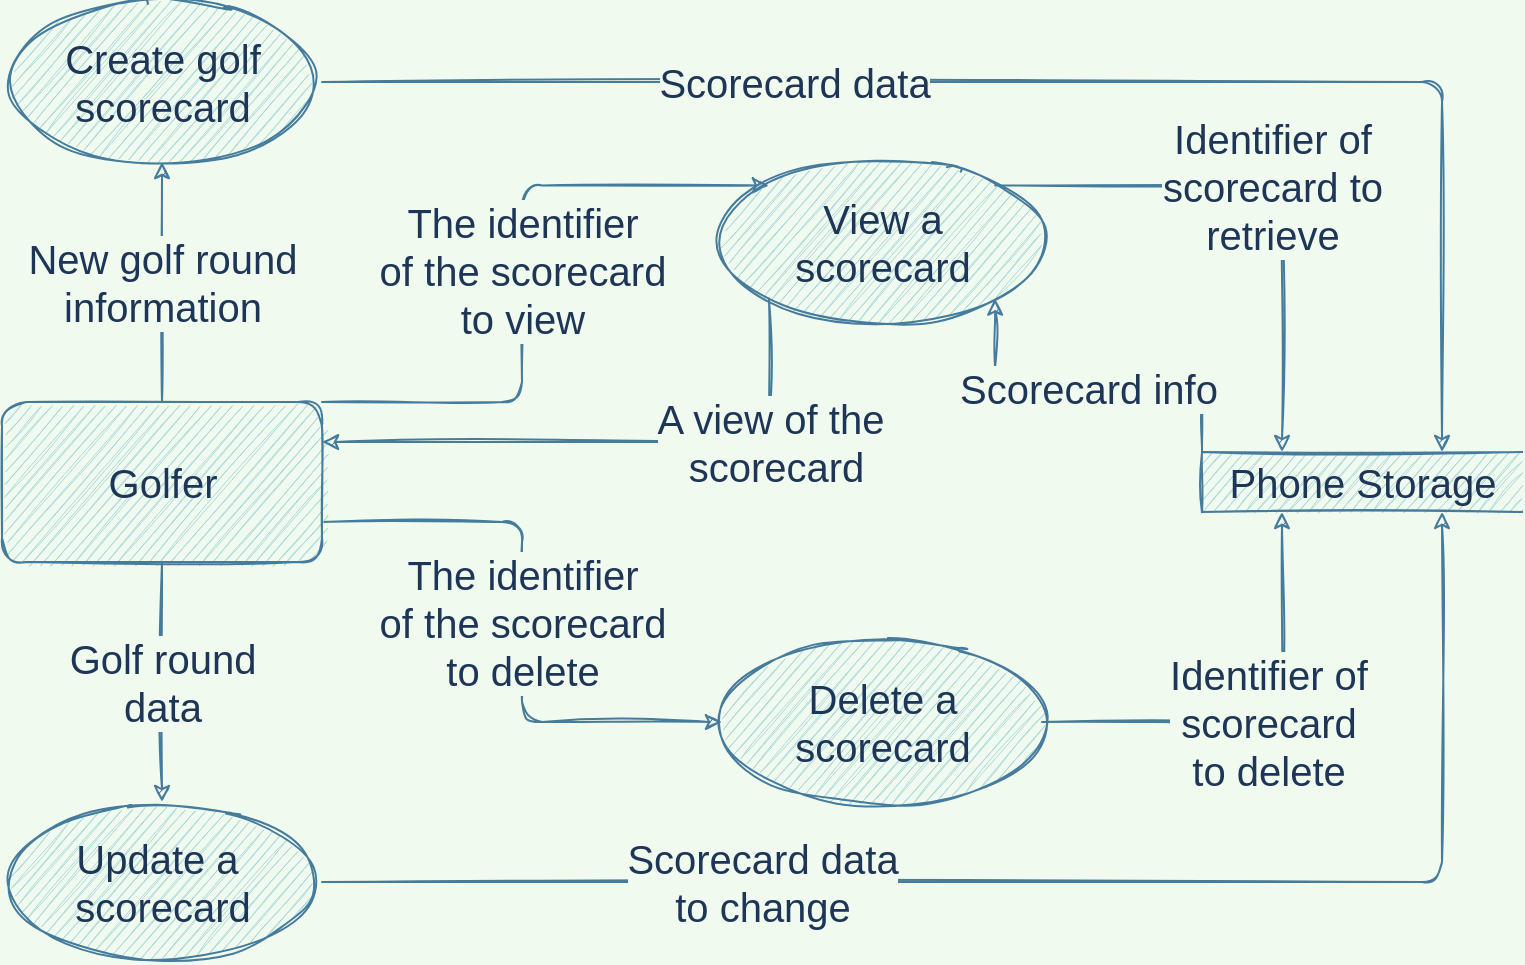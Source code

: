 <mxfile version="20.2.3" type="device"><diagram id="aR50hXzi2aiSx9RfM4xl" name="Page-1"><mxGraphModel dx="1038" dy="641" grid="1" gridSize="10" guides="1" tooltips="1" connect="1" arrows="1" fold="1" page="1" pageScale="1" pageWidth="850" pageHeight="1100" background="#F1FAEE" math="0" shadow="0"><root><mxCell id="0"/><mxCell id="1" parent="0"/><mxCell id="GXDFdrmfWikJUoVr6Ygm-6" value="New golf round &lt;br&gt;information" style="edgeStyle=orthogonalEdgeStyle;rounded=1;orthogonalLoop=1;jettySize=auto;html=1;exitX=0.5;exitY=0;exitDx=0;exitDy=0;entryX=0.5;entryY=1;entryDx=0;entryDy=0;fontSize=20;labelBackgroundColor=#F1FAEE;strokeColor=#457B9D;fontColor=#1D3557;sketch=1;" edge="1" parent="1" source="GXDFdrmfWikJUoVr6Ygm-1" target="GXDFdrmfWikJUoVr6Ygm-2"><mxGeometry relative="1" as="geometry"/></mxCell><mxCell id="GXDFdrmfWikJUoVr6Ygm-9" value="Golf round&lt;br&gt;data" style="edgeStyle=orthogonalEdgeStyle;rounded=1;orthogonalLoop=1;jettySize=auto;html=1;entryX=0.5;entryY=0;entryDx=0;entryDy=0;fontSize=20;labelBackgroundColor=#F1FAEE;strokeColor=#457B9D;fontColor=#1D3557;sketch=1;" edge="1" parent="1" source="GXDFdrmfWikJUoVr6Ygm-1" target="GXDFdrmfWikJUoVr6Ygm-7"><mxGeometry relative="1" as="geometry"/></mxCell><mxCell id="GXDFdrmfWikJUoVr6Ygm-12" value="The identifier&lt;br&gt;of the scorecard&lt;br&gt;to delete" style="edgeStyle=orthogonalEdgeStyle;rounded=1;orthogonalLoop=1;jettySize=auto;html=1;entryX=0;entryY=0.5;entryDx=0;entryDy=0;fontSize=20;exitX=1;exitY=0.75;exitDx=0;exitDy=0;labelBackgroundColor=#F1FAEE;strokeColor=#457B9D;fontColor=#1D3557;sketch=1;" edge="1" parent="1" source="GXDFdrmfWikJUoVr6Ygm-1" target="GXDFdrmfWikJUoVr6Ygm-11"><mxGeometry relative="1" as="geometry"/></mxCell><mxCell id="GXDFdrmfWikJUoVr6Ygm-13" value="The identifier&lt;br&gt;of the scorecard&lt;br&gt;to view" style="edgeStyle=orthogonalEdgeStyle;rounded=1;orthogonalLoop=1;jettySize=auto;html=1;entryX=0;entryY=0;entryDx=0;entryDy=0;fontSize=20;exitX=1;exitY=0;exitDx=0;exitDy=0;labelBackgroundColor=#F1FAEE;strokeColor=#457B9D;fontColor=#1D3557;sketch=1;" edge="1" parent="1" source="GXDFdrmfWikJUoVr6Ygm-1" target="GXDFdrmfWikJUoVr6Ygm-10"><mxGeometry relative="1" as="geometry"><mxPoint x="280" y="240" as="sourcePoint"/><Array as="points"><mxPoint x="340" y="240"/><mxPoint x="340" y="132"/></Array></mxGeometry></mxCell><mxCell id="GXDFdrmfWikJUoVr6Ygm-1" value="&lt;font style=&quot;font-size: 20px;&quot;&gt;Golfer&lt;/font&gt;" style="html=1;dashed=0;whitespace=wrap;rounded=1;fillColor=#A8DADC;strokeColor=#457B9D;fontColor=#1D3557;sketch=1;" vertex="1" parent="1"><mxGeometry x="80" y="240" width="160" height="80" as="geometry"/></mxCell><mxCell id="GXDFdrmfWikJUoVr6Ygm-5" value="Scorecard data" style="edgeStyle=orthogonalEdgeStyle;rounded=1;orthogonalLoop=1;jettySize=auto;html=1;entryX=0.75;entryY=0;entryDx=0;entryDy=0;fontSize=20;labelBackgroundColor=#F1FAEE;strokeColor=#457B9D;fontColor=#1D3557;sketch=1;" edge="1" parent="1" source="GXDFdrmfWikJUoVr6Ygm-2" target="GXDFdrmfWikJUoVr6Ygm-4"><mxGeometry x="-0.368" relative="1" as="geometry"><mxPoint as="offset"/></mxGeometry></mxCell><mxCell id="GXDFdrmfWikJUoVr6Ygm-2" value="Create golf &lt;br&gt;scorecard" style="shape=ellipse;html=1;dashed=0;whitespace=wrap;perimeter=ellipsePerimeter;fontSize=20;rounded=1;fillColor=#A8DADC;strokeColor=#457B9D;fontColor=#1D3557;sketch=1;" vertex="1" parent="1"><mxGeometry x="80" y="40" width="160" height="80" as="geometry"/></mxCell><mxCell id="GXDFdrmfWikJUoVr6Ygm-17" value="Scorecard info" style="edgeStyle=orthogonalEdgeStyle;rounded=1;orthogonalLoop=1;jettySize=auto;html=1;exitX=0;exitY=0;exitDx=0;exitDy=0;entryX=1;entryY=1;entryDx=0;entryDy=0;fontSize=20;labelBackgroundColor=#F1FAEE;strokeColor=#457B9D;fontColor=#1D3557;sketch=1;" edge="1" parent="1" source="GXDFdrmfWikJUoVr6Ygm-4" target="GXDFdrmfWikJUoVr6Ygm-10"><mxGeometry relative="1" as="geometry"/></mxCell><mxCell id="GXDFdrmfWikJUoVr6Ygm-4" value="Phone Storage" style="html=1;dashed=0;whitespace=wrap;shape=partialRectangle;right=0;fontSize=20;rounded=1;fillColor=#A8DADC;strokeColor=#457B9D;fontColor=#1D3557;sketch=1;" vertex="1" parent="1"><mxGeometry x="680" y="265" width="160" height="30" as="geometry"/></mxCell><mxCell id="GXDFdrmfWikJUoVr6Ygm-8" value="Scorecard data&lt;br&gt;to change" style="edgeStyle=orthogonalEdgeStyle;rounded=1;orthogonalLoop=1;jettySize=auto;html=1;exitX=1;exitY=0.5;exitDx=0;exitDy=0;entryX=0.75;entryY=1;entryDx=0;entryDy=0;fontSize=20;labelBackgroundColor=#F1FAEE;strokeColor=#457B9D;fontColor=#1D3557;sketch=1;" edge="1" parent="1" source="GXDFdrmfWikJUoVr6Ygm-7" target="GXDFdrmfWikJUoVr6Ygm-4"><mxGeometry x="-0.41" relative="1" as="geometry"><mxPoint as="offset"/></mxGeometry></mxCell><mxCell id="GXDFdrmfWikJUoVr6Ygm-7" value="Update a&amp;nbsp;&lt;br&gt;scorecard" style="shape=ellipse;html=1;dashed=0;whitespace=wrap;perimeter=ellipsePerimeter;fontSize=20;rounded=1;fillColor=#A8DADC;strokeColor=#457B9D;fontColor=#1D3557;sketch=1;" vertex="1" parent="1"><mxGeometry x="80" y="440" width="160" height="80" as="geometry"/></mxCell><mxCell id="GXDFdrmfWikJUoVr6Ygm-14" value="Identifier of&lt;br&gt;scorecard to&lt;br&gt;retrieve" style="edgeStyle=orthogonalEdgeStyle;rounded=1;orthogonalLoop=1;jettySize=auto;html=1;exitX=1;exitY=0;exitDx=0;exitDy=0;entryX=0.25;entryY=0;entryDx=0;entryDy=0;fontSize=20;labelBackgroundColor=#F1FAEE;strokeColor=#457B9D;fontColor=#1D3557;sketch=1;" edge="1" parent="1" source="GXDFdrmfWikJUoVr6Ygm-10" target="GXDFdrmfWikJUoVr6Ygm-4"><mxGeometry relative="1" as="geometry"/></mxCell><mxCell id="GXDFdrmfWikJUoVr6Ygm-19" value="A view of the&lt;br&gt;&amp;nbsp;scorecard" style="edgeStyle=orthogonalEdgeStyle;rounded=1;orthogonalLoop=1;jettySize=auto;html=1;exitX=0;exitY=1;exitDx=0;exitDy=0;fontSize=20;entryX=1;entryY=0.25;entryDx=0;entryDy=0;labelBackgroundColor=#F1FAEE;strokeColor=#457B9D;fontColor=#1D3557;sketch=1;" edge="1" parent="1" source="GXDFdrmfWikJUoVr6Ygm-10" target="GXDFdrmfWikJUoVr6Ygm-1"><mxGeometry x="-0.514" relative="1" as="geometry"><mxPoint x="270" y="260" as="targetPoint"/><Array as="points"><mxPoint x="463" y="260"/></Array><mxPoint as="offset"/></mxGeometry></mxCell><mxCell id="GXDFdrmfWikJUoVr6Ygm-10" value="View a&lt;br&gt;scorecard" style="shape=ellipse;html=1;dashed=0;whitespace=wrap;perimeter=ellipsePerimeter;fontSize=20;rounded=1;fillColor=#A8DADC;strokeColor=#457B9D;fontColor=#1D3557;sketch=1;" vertex="1" parent="1"><mxGeometry x="440" y="120" width="160" height="80" as="geometry"/></mxCell><mxCell id="GXDFdrmfWikJUoVr6Ygm-21" value="Identifier of&lt;br&gt;scorecard&lt;br&gt;to delete" style="edgeStyle=orthogonalEdgeStyle;rounded=1;orthogonalLoop=1;jettySize=auto;html=1;entryX=0.25;entryY=1;entryDx=0;entryDy=0;fontSize=20;labelBackgroundColor=#F1FAEE;strokeColor=#457B9D;fontColor=#1D3557;sketch=1;" edge="1" parent="1" source="GXDFdrmfWikJUoVr6Ygm-11" target="GXDFdrmfWikJUoVr6Ygm-4"><mxGeometry relative="1" as="geometry"/></mxCell><mxCell id="GXDFdrmfWikJUoVr6Ygm-11" value="Delete a&lt;br&gt;scorecard" style="shape=ellipse;html=1;dashed=0;whitespace=wrap;perimeter=ellipsePerimeter;fontSize=20;rounded=1;fillColor=#A8DADC;strokeColor=#457B9D;fontColor=#1D3557;sketch=1;" vertex="1" parent="1"><mxGeometry x="440" y="360" width="160" height="80" as="geometry"/></mxCell></root></mxGraphModel></diagram></mxfile>
